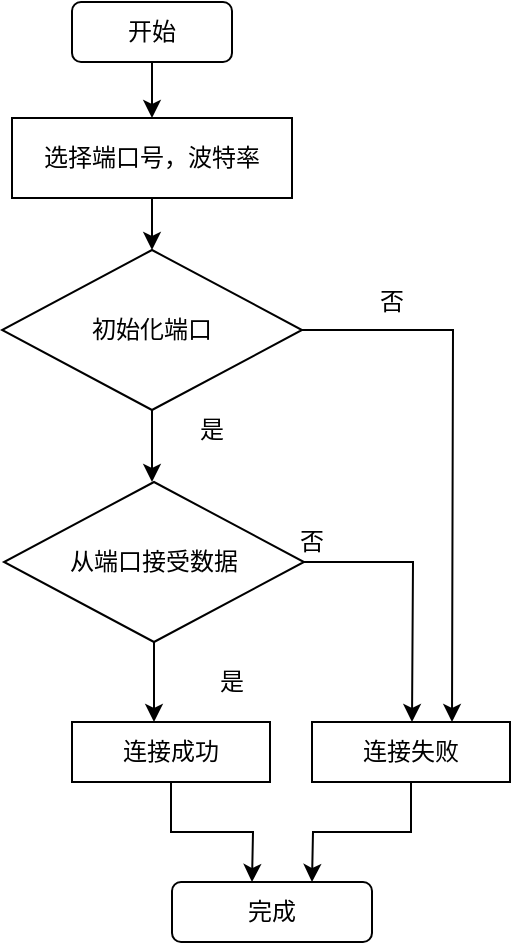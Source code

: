 <mxfile version="10.6.5" type="device"><diagram id="UHpFawKj54lHKiaH5O32" name="Page-1"><mxGraphModel dx="840" dy="482" grid="0" gridSize="10" guides="1" tooltips="1" connect="1" arrows="1" fold="1" page="1" pageScale="1" pageWidth="827" pageHeight="1169" math="0" shadow="0"><root><mxCell id="0"/><mxCell id="1" parent="0"/><mxCell id="ZDbx1_JSZ5MZe5Z3oOyj-6" value="" style="edgeStyle=orthogonalEdgeStyle;rounded=0;orthogonalLoop=1;jettySize=auto;html=1;" edge="1" parent="1" source="ZDbx1_JSZ5MZe5Z3oOyj-1" target="ZDbx1_JSZ5MZe5Z3oOyj-5"><mxGeometry relative="1" as="geometry"/></mxCell><mxCell id="ZDbx1_JSZ5MZe5Z3oOyj-1" value="选择端口号，波特率" style="rounded=0;whiteSpace=wrap;html=1;" vertex="1" parent="1"><mxGeometry x="360" y="78" width="140" height="40" as="geometry"/></mxCell><mxCell id="ZDbx1_JSZ5MZe5Z3oOyj-4" style="edgeStyle=orthogonalEdgeStyle;rounded=0;orthogonalLoop=1;jettySize=auto;html=1;entryX=0.5;entryY=0;entryDx=0;entryDy=0;" edge="1" parent="1" source="ZDbx1_JSZ5MZe5Z3oOyj-2" target="ZDbx1_JSZ5MZe5Z3oOyj-1"><mxGeometry relative="1" as="geometry"/></mxCell><mxCell id="ZDbx1_JSZ5MZe5Z3oOyj-2" value="开始" style="rounded=1;whiteSpace=wrap;html=1;" vertex="1" parent="1"><mxGeometry x="390" y="20" width="80" height="30" as="geometry"/></mxCell><mxCell id="ZDbx1_JSZ5MZe5Z3oOyj-9" style="edgeStyle=orthogonalEdgeStyle;rounded=0;orthogonalLoop=1;jettySize=auto;html=1;" edge="1" parent="1" source="ZDbx1_JSZ5MZe5Z3oOyj-5"><mxGeometry relative="1" as="geometry"><mxPoint x="580" y="380" as="targetPoint"/></mxGeometry></mxCell><mxCell id="ZDbx1_JSZ5MZe5Z3oOyj-10" style="edgeStyle=orthogonalEdgeStyle;rounded=0;orthogonalLoop=1;jettySize=auto;html=1;" edge="1" parent="1" source="ZDbx1_JSZ5MZe5Z3oOyj-5"><mxGeometry relative="1" as="geometry"><mxPoint x="430" y="260" as="targetPoint"/></mxGeometry></mxCell><mxCell id="ZDbx1_JSZ5MZe5Z3oOyj-5" value="初始化端口" style="rhombus;whiteSpace=wrap;html=1;" vertex="1" parent="1"><mxGeometry x="355" y="144" width="150" height="80" as="geometry"/></mxCell><mxCell id="ZDbx1_JSZ5MZe5Z3oOyj-16" value="" style="edgeStyle=orthogonalEdgeStyle;rounded=0;orthogonalLoop=1;jettySize=auto;html=1;" edge="1" parent="1" source="ZDbx1_JSZ5MZe5Z3oOyj-12"><mxGeometry relative="1" as="geometry"><mxPoint x="431" y="380" as="targetPoint"/></mxGeometry></mxCell><mxCell id="ZDbx1_JSZ5MZe5Z3oOyj-18" value="" style="edgeStyle=orthogonalEdgeStyle;rounded=0;orthogonalLoop=1;jettySize=auto;html=1;" edge="1" parent="1" source="ZDbx1_JSZ5MZe5Z3oOyj-12"><mxGeometry relative="1" as="geometry"><mxPoint x="560" y="380" as="targetPoint"/></mxGeometry></mxCell><mxCell id="ZDbx1_JSZ5MZe5Z3oOyj-12" value="从端口接受数据" style="rhombus;whiteSpace=wrap;html=1;" vertex="1" parent="1"><mxGeometry x="356" y="260" width="150" height="80" as="geometry"/></mxCell><mxCell id="ZDbx1_JSZ5MZe5Z3oOyj-13" value="否" style="text;html=1;strokeColor=none;fillColor=none;align=center;verticalAlign=middle;whiteSpace=wrap;rounded=0;" vertex="1" parent="1"><mxGeometry x="530" y="160" width="40" height="20" as="geometry"/></mxCell><mxCell id="ZDbx1_JSZ5MZe5Z3oOyj-14" value="是" style="text;html=1;strokeColor=none;fillColor=none;align=center;verticalAlign=middle;whiteSpace=wrap;rounded=0;" vertex="1" parent="1"><mxGeometry x="440" y="224" width="40" height="20" as="geometry"/></mxCell><mxCell id="ZDbx1_JSZ5MZe5Z3oOyj-19" value="否" style="text;html=1;strokeColor=none;fillColor=none;align=center;verticalAlign=middle;whiteSpace=wrap;rounded=0;" vertex="1" parent="1"><mxGeometry x="490" y="280" width="40" height="20" as="geometry"/></mxCell><mxCell id="ZDbx1_JSZ5MZe5Z3oOyj-20" value="是" style="text;html=1;strokeColor=none;fillColor=none;align=center;verticalAlign=middle;whiteSpace=wrap;rounded=0;" vertex="1" parent="1"><mxGeometry x="450" y="350" width="40" height="20" as="geometry"/></mxCell><mxCell id="ZDbx1_JSZ5MZe5Z3oOyj-25" value="" style="edgeStyle=orthogonalEdgeStyle;rounded=0;orthogonalLoop=1;jettySize=auto;html=1;" edge="1" parent="1" source="ZDbx1_JSZ5MZe5Z3oOyj-21"><mxGeometry relative="1" as="geometry"><mxPoint x="480" y="460" as="targetPoint"/></mxGeometry></mxCell><mxCell id="ZDbx1_JSZ5MZe5Z3oOyj-21" value="连接成功" style="rounded=0;whiteSpace=wrap;html=1;" vertex="1" parent="1"><mxGeometry x="390" y="380" width="99" height="30" as="geometry"/></mxCell><mxCell id="ZDbx1_JSZ5MZe5Z3oOyj-26" style="edgeStyle=orthogonalEdgeStyle;rounded=0;orthogonalLoop=1;jettySize=auto;html=1;" edge="1" parent="1" source="ZDbx1_JSZ5MZe5Z3oOyj-22"><mxGeometry relative="1" as="geometry"><mxPoint x="510" y="460" as="targetPoint"/></mxGeometry></mxCell><mxCell id="ZDbx1_JSZ5MZe5Z3oOyj-22" value="连接失败" style="rounded=0;whiteSpace=wrap;html=1;" vertex="1" parent="1"><mxGeometry x="510" y="380" width="99" height="30" as="geometry"/></mxCell><mxCell id="ZDbx1_JSZ5MZe5Z3oOyj-27" value="完成" style="rounded=1;whiteSpace=wrap;html=1;strokeWidth=1;" vertex="1" parent="1"><mxGeometry x="440" y="460" width="100" height="30" as="geometry"/></mxCell></root></mxGraphModel></diagram></mxfile>